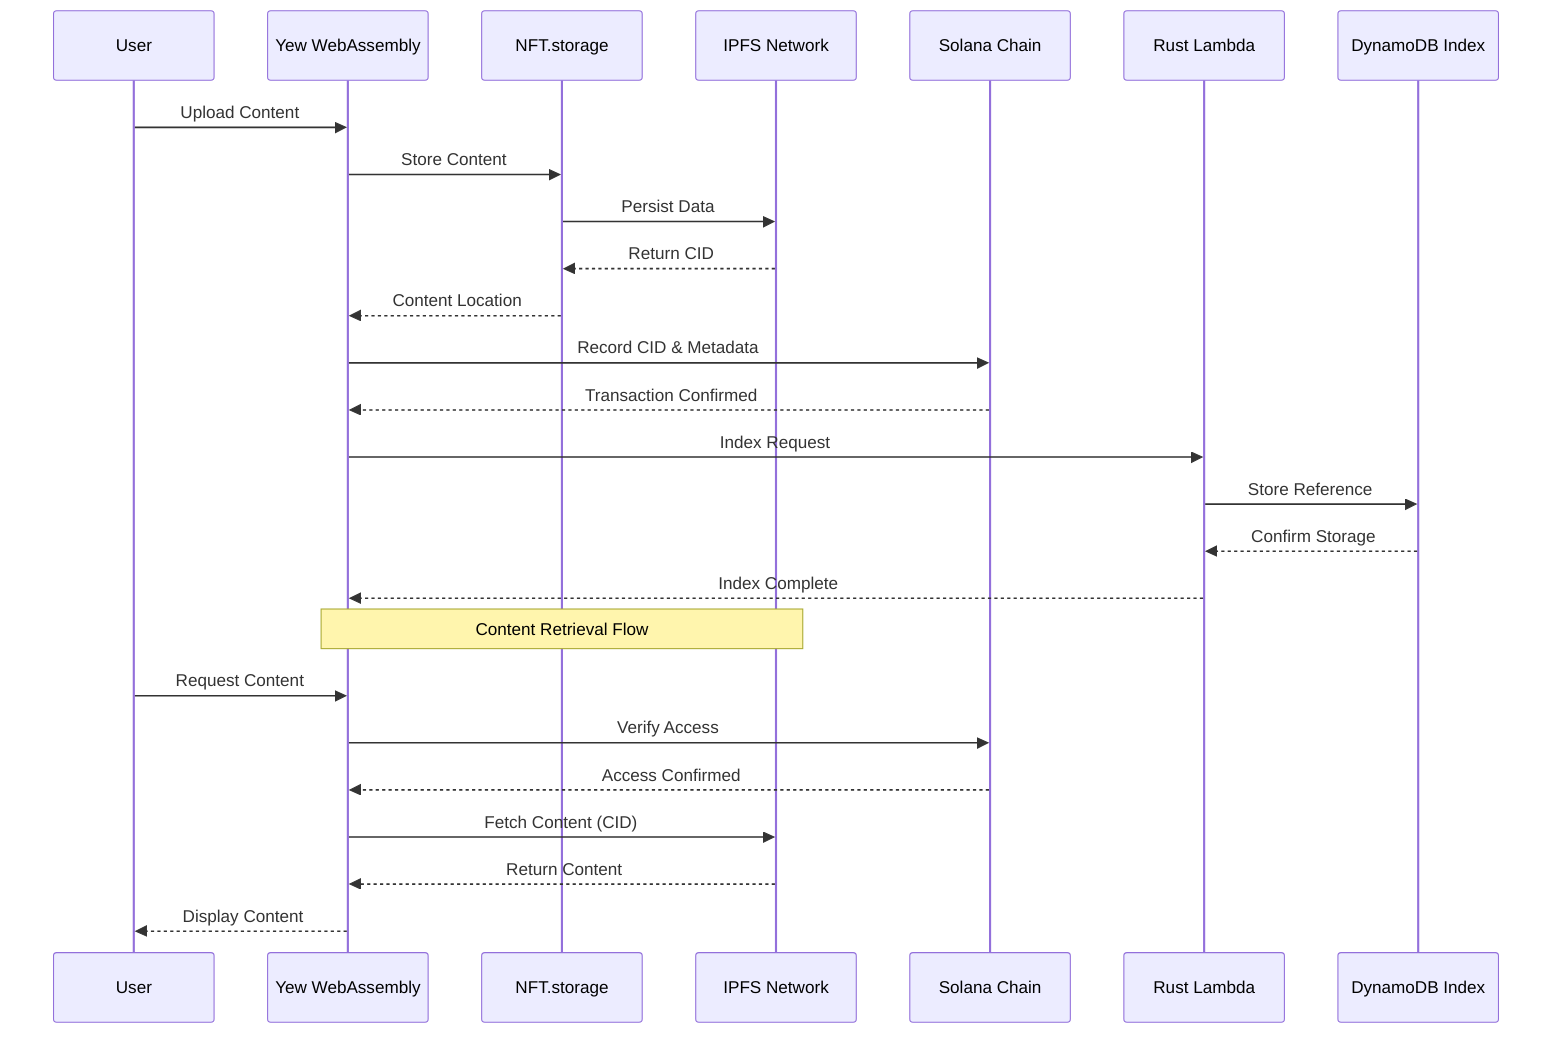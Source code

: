 sequenceDiagram
    participant User
    participant Frontend as Yew WebAssembly
    participant NFTStorage as NFT.storage
    participant IPFS as IPFS Network
    participant Blockchain as Solana Chain
    participant Lambda as Rust Lambda
    participant Index as DynamoDB Index
    
    User->>Frontend: Upload Content
    Frontend->>NFTStorage: Store Content
    NFTStorage->>IPFS: Persist Data
    IPFS-->>NFTStorage: Return CID
    NFTStorage-->>Frontend: Content Location
    
    Frontend->>Blockchain: Record CID & Metadata
    Blockchain-->>Frontend: Transaction Confirmed
    
    Frontend->>Lambda: Index Request
    Lambda->>Index: Store Reference
    Index-->>Lambda: Confirm Storage
    Lambda-->>Frontend: Index Complete
    
    Note over Frontend,IPFS: Content Retrieval Flow
    
    User->>Frontend: Request Content
    Frontend->>Blockchain: Verify Access
    Blockchain-->>Frontend: Access Confirmed
    Frontend->>IPFS: Fetch Content (CID)
    IPFS-->>Frontend: Return Content
    Frontend-->>User: Display Content